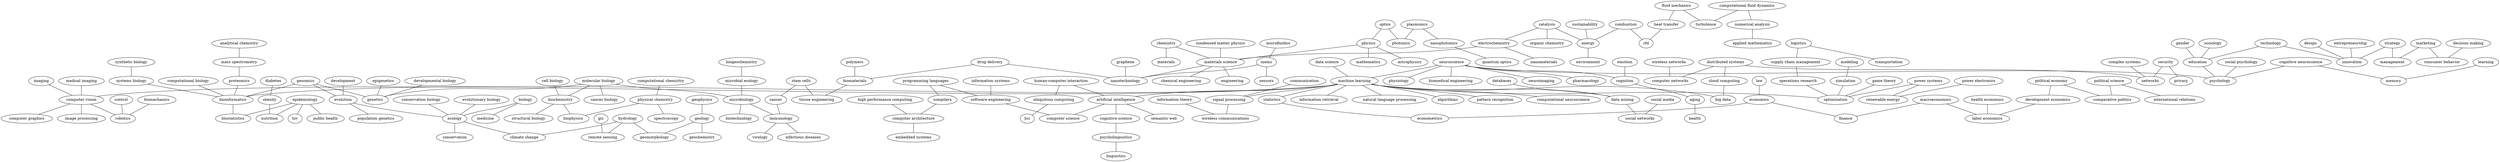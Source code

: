 strict graph "" {
	node [label="\N"];
	13319	[id=13319,
		label=imaging,
		level=3,
		pos="3182.170992074516,-6998.323540616202",
		weight=0];
	31950	[id=31950,
		label="computer vision",
		level=2,
		pos="2577.279182074517,-6483.511760616193",
		weight=0];
	13319 -- 31950	[level=3];
	29707	[id=29707,
		label=neuroscience,
		level=1,
		pos="4088.7652220745167,-966.879320616199",
		weight=0];
	18505	[id=18505,
		label="machine learning",
		level=1,
		pos="1267.6529220745215,-2966.2644706161973",
		weight=0];
	29707 -- 18505	[level=1];
	21681	[id=21681,
		label=cognition,
		level=3,
		pos="4277.231592074513,-48.51642061619714",
		weight=0];
	29707 -- 21681	[level=3];
	27342	[id=27342,
		label="biomedical engineering",
		level=3,
		pos="4234.957112074517,-433.5919906161962",
		weight=0];
	29707 -- 27342	[level=3];
	25861	[id=25861,
		label=neuroimaging,
		level=3,
		pos="4134.115642074521,-93.28619061619975",
		weight=0];
	29707 -- 25861	[level=3];
	10070	[id=10070,
		label=pharmacology,
		level=3,
		pos="4097.695832074514,-251.13413061620122",
		weight=0];
	29707 -- 10070	[level=3];
	15310	[id=15310,
		label=psychology,
		level=2,
		pos="5595.796342074518,-676.6377206161997",
		weight=0];
	29707 -- 15310	[level=2];
	19451	[id=19451,
		label=physiology,
		level=3,
		pos="4185.771242074516,-500.23305061619794",
		weight=0];
	29707 -- 19451	[level=3];
	14349	[id=14349,
		label="data science",
		level=3,
		pos="3041.7548220745175,-4048.3944306161993",
		weight=0];
	14349 -- 18505	[level=3];
	13328	[id=13328,
		label="human-computer interaction",
		level=3,
		pos="6809.881642074515,-2287.2353106161972",
		weight=0];
	7300	[id=7300,
		label="ubiquitous computing",
		level=3,
		pos="8187.907402074516,-2127.5862706161934",
		weight=0];
	13328 -- 7300	[level=3];
	15539	[id=15539,
		label="artificial intelligence",
		level=1,
		pos="5072.432482074519,-2713.479070616195",
		weight=0];
	13328 -- 15539	[level=3];
	17428	[id=17428,
		label=biogeochemistry,
		level=3,
		pos="-5121.443587925478,3111.646579383805",
		weight=0];
	30320	[id=30320,
		label="microbial ecology",
		level=3,
		pos="-4489.5524879254845,3265.9131693838026",
		weight=0];
	17428 -- 30320	[level=3];
	31766	[id=31766,
		label=genomics,
		level=2,
		pos="-2320.394497925481,1804.3413193838023",
		weight=0];
	31455	[id=31455,
		label=bioinformatics,
		level=2,
		pos="-1505.501577925479,635.3342093838",
		weight=0];
	31766 -- 31455	[level=2];
	22246	[id=22246,
		label=evolution,
		level=2,
		pos="-2912.1728279254785,1375.1929093838044",
		weight=0];
	31766 -- 22246	[level=2];
	10227	[id=10227,
		label=genetics,
		level=2,
		pos="-2949.9554379254823,2222.561769383801",
		weight=0];
	31766 -- 10227	[level=2];
	3099	[id=3099,
		label=chemistry,
		level=2,
		pos="-8413.750787925474,9299.710109383805",
		weight=0];
	31912	[id=31912,
		label=materials,
		level=3,
		pos="-8804.408677925476,9816.351729383805",
		weight=0];
	3099 -- 31912	[level=3];
	14066	[id=14066,
		label="materials science",
		level=2,
		pos="-7940.8507179254775,8549.931059383798",
		weight=0];
	3099 -- 14066	[level=2];
	22557	[id=22557,
		label=geophysics,
		level=3,
		pos="-7786.793907925476,-1134.2018006162016",
		weight=0];
	29872	[id=29872,
		label=geology,
		level=3,
		pos="-7531.282607925477,-888.3062006161981",
		weight=0];
	22557 -- 29872	[level=3];
	14367	[id=14367,
		label="fluid mechanics",
		level=3,
		pos="-11501.39308792548,11662.3062493838",
		weight=0];
	4163	[id=4163,
		label="heat transfer",
		level=3,
		pos="-11189.753777925489,11437.6783893838",
		weight=0];
	14367 -- 4163	[level=3];
	11125	[id=11125,
		label=turbulence,
		level=3,
		pos="-11964.984327925486,12221.571569383805",
		weight=0];
	14367 -- 11125	[level=3];
	11808	[id=11808,
		label=combustion,
		level=3,
		pos="-10497.144807925488,10894.506759383803",
		weight=0];
	30388	[id=30388,
		label=cfd,
		level=3,
		pos="-10881.47236792549,11226.669839383803",
		weight=0];
	11808 -- 30388	[level=3];
	21758	[id=21758,
		label=energy,
		level=3,
		pos="-10004.093597925475,10550.9309493838",
		weight=0];
	11808 -- 21758	[level=3];
	4644	[id=4644,
		label="analytical chemistry",
		level=3,
		pos="-2066.9579279254867,-1106.6708206162002",
		weight=0];
	7294	[id=7294,
		label="mass spectrometry",
		level=3,
		pos="-1879.4980579254843,-711.4994706161997",
		weight=0];
	4644 -- 7294	[level=3];
	25125	[id=25125,
		label=emotion,
		level=3,
		pos="4318.32450207452,382.75049938380107",
		weight=0];
	25125 -- 21681	[level=3];
	34347	[id=34347,
		label=epidemiology,
		level=2,
		pos="-2178.117537925482,2651.7767793837993",
		weight=0];
	10843	[id=10843,
		label=hiv,
		level=3,
		pos="-2146.589407925485,3633.9244593838066",
		weight=0];
	34347 -- 10843	[level=3];
	19128	[id=19128,
		label="public health",
		level=3,
		pos="-2402.7398579254805,3454.5972493838053",
		weight=0];
	34347 -- 19128	[level=3];
	30514	[id=30514,
		label=biostatistics,
		level=2,
		pos="-1811.650147925484,1887.6835393838064",
		weight=0];
	34347 -- 30514	[level=2];
	30153	[id=30153,
		label=nutrition,
		level=3,
		pos="-2554.0644579254786,3390.8561393838045",
		weight=0];
	34347 -- 30153	[level=3];
	8748	[id=8748,
		label=optics,
		level=3,
		pos="-8213.061697925477,10697.4774093838",
		weight=0];
	24151	[id=24151,
		label=physics,
		level=2,
		pos="-8306.46438792548,9839.4338093838",
		weight=0];
	8748 -- 24151	[level=3];
	24984	[id=24984,
		label=photonics,
		level=3,
		pos="-8756.924447925485,11142.477679383801",
		weight=0];
	8748 -- 24984	[level=3];
	23086	[id=23086,
		label=microfluidics,
		level=3,
		pos="-8309.042097925485,8150.896589383801",
		weight=0];
	4850	[id=4850,
		label=mems,
		level=3,
		pos="-7665.039937925485,8244.2343093838",
		weight=0];
	23086 -- 4850	[level=3];
	24116	[id=24116,
		label="political economy",
		level=3,
		pos="378.60635207452106,-8984.505440616194",
		weight=0];
	3576	[id=3576,
		label="comparative politics",
		level=3,
		pos="548.6680420745142,-9218.179310616197",
		weight=0];
	24116 -- 3576	[level=3];
	6290	[id=6290,
		label="development economics",
		level=3,
		pos="64.63545207451716,-8810.732500616195",
		weight=0];
	24116 -- 6290	[level=3];
	16438	[id=16438,
		label="game theory",
		level=3,
		pos="-456.9146079254824,-7415.278790616194",
		weight=0];
	6648	[id=6648,
		label=optimization,
		level=2,
		pos="-406.419677925478,-6904.186990616199",
		weight=0];
	16438 -- 6648	[level=3];
	3640	[id=3640,
		label="political science",
		level=3,
		pos="227.8264020745155,-9715.873900616189",
		weight=0];
	3640 -- 3576	[level=3];
	18627	[id=18627,
		label="international relations",
		level=3,
		pos="756.7407420745167,-9728.853260616197",
		weight=0];
	3640 -- 18627	[level=3];
	12345	[id=12345,
		label=sustainability,
		level=3,
		pos="-10692.694717925478,10856.519129383805",
		weight=0];
	12345 -- 21758	[level=3];
	15928	[id=15928,
		label="stem cells",
		level=2,
		pos="-5401.7535879254865,5585.1941593838",
		weight=0];
	21601	[id=21601,
		label=cancer,
		level=2,
		pos="-4724.074867925483,4743.565049383806",
		weight=0];
	15928 -- 21601	[level=2];
	21473	[id=21473,
		label="tissue engineering",
		level=2,
		pos="-5680.830277925488,5958.7992993838",
		weight=0];
	15928 -- 21473	[level=2];
	17468	[id=17468,
		label="distributed systems",
		level=3,
		pos="5756.1871320745195,-5200.160860616197",
		weight=0];
	21130	[id=21130,
		label="cloud computing",
		level=3,
		pos="4915.039612074515,-4674.572660616195",
		weight=0];
	17468 -- 21130	[level=3];
	8156	[id=8156,
		label=networks,
		level=3,
		pos="6597.117952074514,-5274.889260616201",
		weight=0];
	17468 -- 8156	[level=3];
	10228	[id=10228,
		label="computer networks",
		level=3,
		pos="6203.192192074521,-5553.7656606162",
		weight=0];
	17468 -- 10228	[level=3];
	2112	[id=2112,
		label=catalysis,
		level=3,
		pos="-9419.563797925475,10111.018549383798",
		weight=0];
	25699	[id=25699,
		label=electrochemistry,
		level=3,
		pos="-8939.821867925475,9717.980129383805",
		weight=0];
	2112 -- 25699	[level=3];
	2112 -- 21758	[level=3];
	10060	[id=10060,
		label="organic chemistry",
		level=3,
		pos="-9983.687627925483,10639.046179383804",
		weight=0];
	2112 -- 10060	[level=3];
	16448	[id=16448,
		label="cell biology",
		level=3,
		pos="-4016.131667925474,2601.0114993838033",
		weight=0];
	4733	[id=4733,
		label=biochemistry,
		level=2,
		pos="-3650.1388379254786,2829.787179383802",
		weight=0];
	16448 -- 4733	[level=3];
	8770	[id=8770,
		label="molecular biology",
		level=2,
		pos="-3249.7177979254866,2855.5378193837987",
		weight=0];
	8770 -- 4733	[level=2];
	3799	[id=3799,
		label=microbiology,
		level=2,
		pos="-3541.8690979254825,3232.8564793837995",
		weight=0];
	8770 -- 3799	[level=2];
	8440	[id=8440,
		label="cancer biology",
		level=3,
		pos="-3482.126817925482,2814.882059383799",
		weight=0];
	8770 -- 8440	[level=3];
	8770 -- 10227	[level=2];
	4163 -- 30388	[level=3];
	29765	[id=29765,
		label="information systems",
		level=3,
		pos="8326.111942074522,-3003.618700616198",
		weight=0];
	33558	[id=33558,
		label="software engineering",
		level=2,
		pos="6699.670572074519,-2884.9379706162017",
		weight=0];
	29765 -- 33558	[level=3];
	13383	[id=13383,
		label=macroeconomics,
		level=3,
		pos="230.59636207452058,-8204.114490616194",
		weight=0];
	6945	[id=6945,
		label="labor economics",
		level=3,
		pos="280.4248920745158,-8517.142860616204",
		weight=0];
	13383 -- 6945	[level=3];
	1023	[id=1023,
		label=finance,
		level=3,
		pos="35.58335207451819,-7955.192390616194",
		weight=0];
	13383 -- 1023	[level=3];
	24742	[id=24742,
		label="information retrieval",
		level=3,
		pos="2891.3728420745156,-3472.9147106161963",
		weight=0];
	18505 -- 24742	[level=3];
	18505 -- 15539	[level=1];
	18505 -- 31950	[level=2];
	18643	[id=18643,
		label="signal processing",
		level=2,
		pos="3773.08752207452,-4961.253860616198",
		weight=0];
	18505 -- 18643	[level=2];
	18505 -- 31455	[level=2];
	5361	[id=5361,
		label="computational neuroscience",
		level=3,
		pos="3174.0560320745135,-4117.004550616193",
		weight=0];
	18505 -- 5361	[level=3];
	310	[id=310,
		label="data mining",
		level=2,
		pos="2044.7893120745175,-6370.1756406161985",
		weight=0];
	18505 -- 310	[level=2];
	2877	[id=2877,
		label="natural language processing",
		level=3,
		pos="3351.261062074518,-4320.583420616194",
		weight=0];
	18505 -- 2877	[level=3];
	6498	[id=6498,
		label="big data",
		level=3,
		pos="3714.8038520745195,-4212.120590616196",
		weight=0];
	18505 -- 6498	[level=3];
	11106	[id=11106,
		label="pattern recognition",
		level=3,
		pos="3046.1151320745194,-3413.8533006162015",
		weight=0];
	18505 -- 11106	[level=3];
	11170	[id=11170,
		label=statistics,
		level=2,
		pos="444.05386207451556,-6747.321400616202",
		weight=0];
	18505 -- 11170	[level=2];
	20391	[id=20391,
		label=algorithms,
		level=3,
		pos="3676.0990820745155,-4329.1456206162",
		weight=0];
	18505 -- 20391	[level=3];
	18505 -- 6648	[level=2];
	20558	[id=20558,
		label="computational biology",
		level=2,
		pos="-1838.7498179254817,1426.626009383799",
		weight=0];
	20558 -- 31455	[level=2];
	8788	[id=8788,
		label=graphene,
		level=3,
		pos="-7613.750587925479,7970.884689383802",
		weight=0];
	20848	[id=20848,
		label=nanotechnology,
		level=2,
		pos="-6983.68573792548,7814.369139383798",
		weight=0];
	8788 -- 20848	[level=3];
	25685	[id=25685,
		label="programming languages",
		level=3,
		pos="8240.557892074521,-3109.182360616196",
		weight=0];
	25685 -- 33558	[level=3];
	3894	[id=3894,
		label=compilers,
		level=3,
		pos="9111.680992074516,-3155.2326406161956",
		weight=0];
	25685 -- 3894	[level=3];
	30371	[id=30371,
		label=astrophysics,
		level=3,
		pos="-8534.65015792548,10276.696309383806",
		weight=0];
	24151 -- 30371	[level=3];
	24151 -- 14066	[level=2];
	14639	[id=14639,
		label=mathematics,
		level=3,
		pos="-8385.222517925486,10187.403749383802",
		weight=0];
	24151 -- 14639	[level=3];
	14943	[id=14943,
		label=gender,
		level=3,
		pos="6466.944002074515,30.910929383799157",
		weight=0];
	7045	[id=7045,
		label=education,
		level=2,
		pos="5911.667982074514,-462.674710616202",
		weight=0];
	14943 -- 7045	[level=3];
	4192	[id=4192,
		label="medical imaging",
		level=3,
		pos="3757.7383220745196,-7374.622760616203",
		weight=0];
	4192 -- 31950	[level=3];
	25331	[id=25331,
		label=immunology,
		level=2,
		pos="-4220.764667925487,3942.3874093838003",
		weight=0];
	21601 -- 25331	[level=2];
	23714	[id=23714,
		label=nanomaterials,
		level=3,
		pos="-9424.691927925487,10077.2624293838",
		weight=0];
	25699 -- 23714	[level=3];
	25699 -- 14066	[level=3];
	21098	[id=21098,
		label=security,
		level=3,
		pos="7336.612552074521,-5663.787800616201",
		weight=0];
	32412	[id=32412,
		label=privacy,
		level=3,
		pos="8015.30449207452,-5795.024800616202",
		weight=0];
	21098 -- 32412	[level=3];
	21098 -- 8156	[level=3];
	7275	[id=7275,
		label="condensed matter physics",
		level=3,
		pos="-9133.451707925487,9017.032669383807",
		weight=0];
	7275 -- 14066	[level=3];
	3693	[id=3693,
		label="social media",
		level=3,
		pos="2605.152602074513,-7621.360250616199",
		weight=0];
	24378	[id=24378,
		label="social networks",
		level=3,
		pos="2269.6505420745143,-7201.492690616196",
		weight=0];
	3693 -- 24378	[level=3];
	8816	[id=8816,
		label="drug delivery",
		level=2,
		pos="-6686.303747925485,7194.0839393838",
		weight=0];
	6390	[id=6390,
		label=biomaterials,
		level=2,
		pos="-6019.230407925479,6379.496779383799",
		weight=0];
	8816 -- 6390	[level=2];
	8816 -- 20848	[level=2];
	5233	[id=5233,
		label=design,
		level=3,
		pos="7846.637362074516,301.089229383806",
		weight=0];
	28122	[id=28122,
		label=innovation,
		level=3,
		pos="6982.797712074516,-73.91431061620096",
		weight=0];
	5233 -- 28122	[level=3];
	30320 -- 3799	[level=3];
	24179	[id=24179,
		label=modeling,
		level=3,
		pos="-1357.7152279254824,-8064.362930616189",
		weight=0];
	34451	[id=34451,
		label=simulation,
		level=3,
		pos="-923.633087925482,-7580.750830616198",
		weight=0];
	24179 -- 34451	[level=3];
	10900	[id=10900,
		label="structural biology",
		level=3,
		pos="-3971.240027925487,2638.2581793838017",
		weight=0];
	4733 -- 10900	[level=3];
	13233	[id=13233,
		label=biophysics,
		level=2,
		pos="-4137.399317925483,2596.927109383805",
		weight=0];
	4733 -- 13233	[level=2];
	12951	[id=12951,
		label=proteomics,
		level=3,
		pos="-1726.8852679254815,-102.95758061619381",
		weight=0];
	7294 -- 12951	[level=3];
	33917	[id=33917,
		label=sociology,
		level=3,
		pos="6208.547112074521,-80.36873061620099",
		weight=0];
	33917 -- 7045	[level=3];
	10369	[id=10369,
		label="high performance computing",
		level=3,
		pos="10074.654412074515,-3053.0658806161955",
		weight=0];
	19877	[id=19877,
		label="computer architecture",
		level=3,
		pos="9447.561542074518,-2953.3039306161936",
		weight=0];
	10369 -- 19877	[level=3];
	20892	[id=20892,
		label=hci,
		level=3,
		pos="8717.664722074514,-1938.580440616197",
		weight=0];
	7300 -- 20892	[level=3];
	13958	[id=13958,
		label="synthetic biology",
		level=3,
		pos="-1821.962137925484,-914.9262006162007",
		weight=0];
	26304	[id=26304,
		label="systems biology",
		level=3,
		pos="-1714.8868379254782,-371.8880306162009",
		weight=0];
	13958 -- 26304	[level=3];
	26759	[id=26759,
		label=plasmonics,
		level=3,
		pos="-9005.983377925477,11462.759559383803",
		weight=0];
	32537	[id=32537,
		label=nanophotonics,
		level=3,
		pos="-9390.859007925483,11962.323459383806",
		weight=0];
	26759 -- 32537	[level=3];
	26759 -- 24984	[level=3];
	9864	[id=9864,
		label="information theory",
		level=3,
		pos="5029.858332074518,-5705.4317806162",
		weight=0];
	31535	[id=31535,
		label="wireless communications",
		level=3,
		pos="4516.795502074519,-5378.665100616199",
		weight=0];
	9864 -- 31535	[level=3];
	21130 -- 6498	[level=3];
	6290 -- 6945	[level=3];
	34451 -- 6648	[level=3];
	12951 -- 31455	[level=3];
	15520	[id=15520,
		label="health economics",
		level=3,
		pos="557.1675920745201,-8723.400630616197",
		weight=0];
	15520 -- 6945	[level=3];
	16548	[id=16548,
		label=development,
		level=3,
		pos="-3110.659847925481,862.5788293838013",
		weight=0];
	16548 -- 22246	[level=3];
	30984	[id=30984,
		label=geochemistry,
		level=3,
		pos="-8133.808107925488,-1264.5599906161988",
		weight=0];
	29872 -- 30984	[level=3];
	13741	[id=13741,
		label=geomorphology,
		level=3,
		pos="-7140.410187925481,-687.1499406162002",
		weight=0];
	29872 -- 13741	[level=3];
	16671	[id=16671,
		label=aging,
		level=3,
		pos="4344.094562074515,534.5079993838044",
		weight=0];
	21681 -- 16671	[level=3];
	2226	[id=2226,
		label=polymers,
		level=3,
		pos="-6649.543527925489,6368.376629383802",
		weight=0];
	2226 -- 6390	[level=3];
	28957	[id=28957,
		label="cognitive science",
		level=3,
		pos="6324.038752074521,-2699.924810616194",
		weight=0];
	15539 -- 28957	[level=3];
	8062	[id=8062,
		label="computer science",
		level=2,
		pos="6062.335182074521,-2931.288600616199",
		weight=0];
	15539 -- 8062	[level=2];
	13287	[id=13287,
		label="semantic web",
		level=3,
		pos="6055.484312074514,-2775.0682106162003",
		weight=0];
	15539 -- 13287	[level=3];
	19124	[id=19124,
		label=entrepreneurship,
		level=3,
		pos="7818.972952074519,245.2516493837993",
		weight=0];
	19124 -- 28122	[level=3];
	15032	[id=15032,
		label="computational chemistry",
		level=3,
		pos="-5219.754927925478,2385.095019383798",
		weight=0];
	23938	[id=23938,
		label="physical chemistry",
		level=3,
		pos="-4897.777847925481,2574.802259383805",
		weight=0];
	15032 -- 23938	[level=3];
	26304 -- 31455	[level=3];
	6849	[id=6849,
		label=logistics,
		level=3,
		pos="-972.6480279254793,-9596.870480616199",
		weight=0];
	24873	[id=24873,
		label="supply chain management",
		level=3,
		pos="-756.2113479254822,-8945.476100616197",
		weight=0];
	6849 -- 24873	[level=3];
	17904	[id=17904,
		label=transportation,
		level=3,
		pos="-948.2470279254812,-10001.343240616206",
		weight=0];
	6849 -- 17904	[level=3];
	6343	[id=6343,
		label=communication,
		level=3,
		pos="4097.9238820745195,-5547.634120616194",
		weight=0];
	6343 -- 18643	[level=3];
	27339	[id=27339,
		label=diabetes,
		level=3,
		pos="-3546.8559779254792,5753.776729383799",
		weight=0];
	19847	[id=19847,
		label=obesity,
		level=3,
		pos="-3172.21855792548,5046.256079383802",
		weight=0];
	27339 -- 19847	[level=3];
	25313	[id=25313,
		label="computer graphics",
		level=3,
		pos="3469.9713020745185,-7322.187580616192",
		weight=0];
	31950 -- 25313	[level=3];
	22263	[id=22263,
		label="image processing",
		level=2,
		pos="3266.9915520745144,-8010.484220616199",
		weight=0];
	31950 -- 22263	[level=2];
	31734	[id=31734,
		label=robotics,
		level=2,
		pos="3569.999202074514,-7804.172920616202",
		weight=0];
	31950 -- 31734	[level=2];
	18643 -- 31535	[level=3];
	3799 -- 25331	[level=2];
	12702	[id=12702,
		label=biotechnology,
		level=3,
		pos="-3972.056767925478,3243.7452393838066",
		weight=0];
	3799 -- 12702	[level=3];
	8919	[id=8919,
		label=marketing,
		level=3,
		pos="8329.587472074518,359.19647938379967",
		weight=0];
	13719	[id=13719,
		label="consumer behavior",
		level=3,
		pos="9322.913142074522,545.2782893838048",
		weight=0];
	8919 -- 13719	[level=3];
	25510	[id=25510,
		label=management,
		level=3,
		pos="7953.449022074519,150.5900793838009",
		weight=0];
	8919 -- 25510	[level=3];
	31455 -- 30514	[level=2];
	6882	[id=6882,
		label="conservation biology",
		level=3,
		pos="-4778.974527925475,-158.4699006162009",
		weight=0];
	10596	[id=10596,
		label=ecology,
		level=2,
		pos="-3677.152377925486,939.1062193838025",
		weight=0];
	6882 -- 10596	[level=3];
	26886	[id=26886,
		label="population genetics",
		level=3,
		pos="-3112.967697925478,1072.879229383807",
		weight=0];
	22246 -- 26886	[level=3];
	22246 -- 10596	[level=2];
	8937	[id=8937,
		label="cognitive neuroscience",
		level=3,
		pos="5711.598952074519,-328.1236406161952",
		weight=0];
	12655	[id=12655,
		label=memory,
		level=3,
		pos="5788.130222074515,283.95711938380373",
		weight=0];
	8937 -- 12655	[level=3];
	8937 -- 15310	[level=3];
	9547	[id=9547,
		label=sensors,
		level=3,
		pos="-7874.816307925485,8211.034079383799",
		weight=0];
	4850 -- 9547	[level=3];
	4850 -- 20848	[level=3];
	5480	[id=5480,
		label="chemical engineering",
		level=3,
		pos="-8918.44741792549,8974.1027193838",
		weight=0];
	14066 -- 5480	[level=3];
	14066 -- 20848	[level=2];
	4540	[id=4540,
		label=engineering,
		level=3,
		pos="-8540.280277925485,8858.311989383801",
		weight=0];
	14066 -- 4540	[level=3];
	4004	[id=4004,
		label="infectious diseases",
		level=3,
		pos="-5241.978047925477,4224.4582893838015",
		weight=0];
	25331 -- 4004	[level=3];
	21485	[id=21485,
		label=virology,
		level=3,
		pos="-5149.259767925487,4063.6332993838005",
		weight=0];
	25331 -- 21485	[level=3];
	6390 -- 21473	[level=2];
	11513	[id=11513,
		label=technology,
		level=3,
		pos="6711.570392074518,-369.0512706162008",
		weight=0];
	11513 -- 7045	[level=3];
	11513 -- 28122	[level=3];
	1786	[id=1786,
		label=strategy,
		level=3,
		pos="7606.558482074515,-29.084820616199067",
		weight=0];
	1786 -- 25510	[level=3];
	1786 -- 28122	[level=3];
	7151	[id=7151,
		label=environment,
		level=3,
		pos="-10734.884417925477,11145.872179383805",
		weight=0];
	21758 -- 7151	[level=3];
	2821	[id=2821,
		label=biology,
		level=3,
		pos="-4132.851387925475,448.3623993838046",
		weight=0];
	8965	[id=8965,
		label=medicine,
		level=3,
		pos="-4574.732087925477,-18.789430616197933",
		weight=0];
	2821 -- 8965	[level=3];
	2821 -- 10596	[level=3];
	15121	[id=15121,
		label="decision making",
		level=3,
		pos="10079.454372074515,786.4409993838035",
		weight=0];
	15121 -- 13719	[level=3];
	23827	[id=23827,
		label="social psychology",
		level=3,
		pos="5749.596172074516,-553.7103406161987",
		weight=0];
	23827 -- 15310	[level=3];
	33558 -- 8062	[level=2];
	30999	[id=30999,
		label=learning,
		level=3,
		pos="5859.325412074513,748.1406193838029",
		weight=0];
	30999 -- 12655	[level=3];
	8985	[id=8985,
		label="computational fluid dynamics",
		level=3,
		pos="-12476.561977925485,12387.819419383804",
		weight=0];
	21289	[id=21289,
		label="numerical analysis",
		level=3,
		pos="-12974.948467925478,12849.106569383803",
		weight=0];
	8985 -- 21289	[level=3];
	8985 -- 11125	[level=3];
	3523	[id=3523,
		label="quantum optics",
		level=3,
		pos="-9665.047287925481,11765.845169383801",
		weight=0];
	32537 -- 3523	[level=3];
	31231	[id=31231,
		label=psycholinguistics,
		level=3,
		pos="7125.03092207452,-2712.143990616196",
		weight=0];
	28957 -- 31231	[level=3];
	17694	[id=17694,
		label=hydrology,
		level=3,
		pos="-6585.112537925488,-400.4441206161937",
		weight=0];
	31611	[id=31611,
		label="climate change",
		level=2,
		pos="-5374.4816079254815,45.50893938379886",
		weight=0];
	17694 -- 31611	[level=3];
	26512	[id=26512,
		label="remote sensing",
		level=3,
		pos="-7332.039077925474,-756.4359606161997",
		weight=0];
	17694 -- 26512	[level=3];
	17694 -- 13741	[level=3];
	26096	[id=26096,
		label=health,
		level=3,
		pos="4399.836162074516,949.5940893837997",
		weight=0];
	16671 -- 26096	[level=3];
	26551	[id=26551,
		label="applied mathematics",
		level=3,
		pos="-13171.959477925484,13280.277419383801",
		weight=0];
	21289 -- 26551	[level=3];
	7657	[id=7657,
		label="operations research",
		level=3,
		pos="-501.429817925482,-7863.2956406161975",
		weight=0];
	24873 -- 7657	[level=3];
	14123	[id=14123,
		label=databases,
		level=3,
		pos="2175.536152074519,-7472.366640616201",
		weight=0];
	14123 -- 310	[level=3];
	310 -- 24378	[level=3];
	3894 -- 19877	[level=3];
	13116	[id=13116,
		label="evolutionary biology",
		level=3,
		pos="-4148.100557925482,468.8338793838011",
		weight=0];
	13116 -- 10596	[level=3];
	29504	[id=29504,
		label=gis,
		level=3,
		pos="-9022.014347925488,-1506.7848006161967",
		weight=0];
	29504 -- 26512	[level=3];
	2908	[id=2908,
		label="developmental biology",
		level=3,
		pos="-3285.9029679254854,2155.6850193838",
		weight=0];
	2908 -- 10227	[level=3];
	10596 -- 31611	[level=2];
	24025	[id=24025,
		label=conservation,
		level=3,
		pos="-3942.8232879254847,673.1631293838018",
		weight=0];
	10596 -- 24025	[level=3];
	15208	[id=15208,
		label="power systems",
		level=3,
		pos="-979.7294479254833,-7974.556030616204",
		weight=0];
	15208 -- 6648	[level=3];
	28156	[id=28156,
		label="renewable energy",
		level=3,
		pos="-993.8467279254837,-8548.002290616205",
		weight=0];
	15208 -- 28156	[level=3];
	23937	[id=23937,
		label=control,
		level=3,
		pos="4204.535002074517,-8986.013450616192",
		weight=0];
	23937 -- 31734	[level=3];
	23938 -- 13233	[level=3];
	18896	[id=18896,
		label=spectroscopy,
		level=3,
		pos="-5336.9853779254845,2535.347409383803",
		weight=0];
	23938 -- 18896	[level=3];
	17796	[id=17796,
		label=epigenetics,
		level=3,
		pos="-3317.426397925483,2087.4762393838046",
		weight=0];
	17796 -- 10227	[level=3];
	7045 -- 15310	[level=2];
	19847 -- 30153	[level=3];
	2450	[id=2450,
		label=law,
		level=3,
		pos="493.87435207451745,-7885.324600616204",
		weight=0];
	22947	[id=22947,
		label=economics,
		level=2,
		pos="61.158572074518815,-7756.152330616205",
		weight=0];
	2450 -- 22947	[level=3];
	28566	[id=28566,
		label="power electronics",
		level=3,
		pos="-1036.6066579254857,-9131.014360616191",
		weight=0];
	28566 -- 28156	[level=3];
	16382	[id=16382,
		label=econometrics,
		level=2,
		pos="173.72493207451953,-7289.3986206161935",
		weight=0];
	11170 -- 16382	[level=2];
	22947 -- 16382	[level=2];
	22947 -- 1023	[level=3];
	26034	[id=26034,
		label="embedded systems",
		level=3,
		pos="10624.612162074518,-3144.131900616194",
		weight=0];
	19877 -- 26034	[level=3];
	12712	[id=12712,
		label="complex systems",
		level=3,
		pos="7534.637302074516,-5792.808350616197",
		weight=0];
	12712 -- 8156	[level=3];
	34724	[id=34724,
		label=biomechanics,
		level=3,
		pos="4568.798982074513,-8850.25073061619",
		weight=0];
	34724 -- 31734	[level=3];
	16879	[id=16879,
		label=linguistics,
		level=3,
		pos="7647.841212074518,-2631.6145206161946",
		weight=0];
	31231 -- 16879	[level=3];
	6103	[id=6103,
		label="wireless networks",
		level=3,
		pos="6629.565832074513,-5700.912770616196",
		weight=0];
	6103 -- 10228	[level=3];
	7657 -- 6648	[level=3];
}
